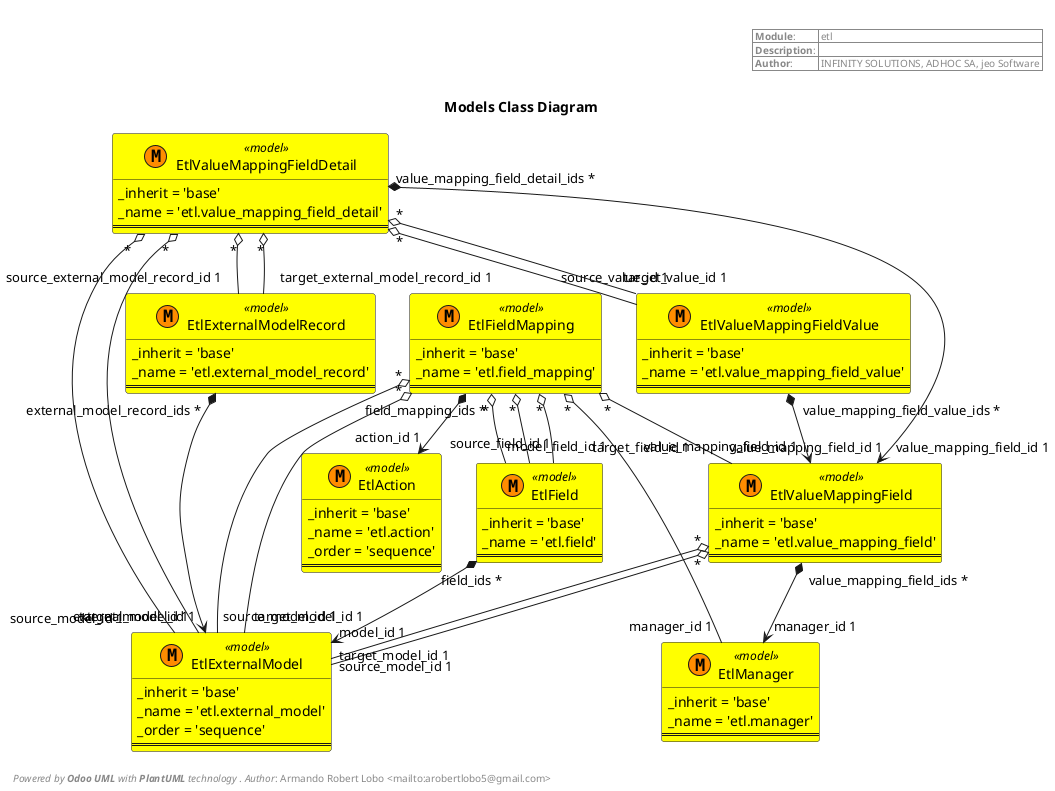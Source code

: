@startuml
title Models Class Diagram

right header


| **Module**: | etl |
| **Description**: |  |
| **Author**: | INFINITY SOLUTIONS, ADHOC SA, jeo Software |

endheader

class "EtlAction" as etl_etl_action <<(M, Darkorange) model>> #Yellow {
	_inherit = 'base'
	_name = 'etl.action'
	_order = 'sequence'
	==
	}
class "EtlExternalModel" as etl_etl_external_model <<(M, Darkorange) model>> #Yellow {
	_inherit = 'base'
	_name = 'etl.external_model'
	_order = 'sequence'
	==
	}
class "EtlExternalModelRecord" as etl_etl_external_model_record <<(M, Darkorange) model>> #Yellow {
	_inherit = 'base'
	_name = 'etl.external_model_record'
	==
	}
class "EtlField" as etl_etl_field <<(M, Darkorange) model>> #Yellow {
	_inherit = 'base'
	_name = 'etl.field'
	==
	}
class "EtlFieldMapping" as etl_etl_field_mapping <<(M, Darkorange) model>> #Yellow {
	_inherit = 'base'
	_name = 'etl.field_mapping'
	==
	}
class "EtlManager" as etl_etl_manager <<(M, Darkorange) model>> #Yellow {
	_inherit = 'base'
	_name = 'etl.manager'
	==
	}
class "EtlValueMappingField" as etl_etl_value_mapping_field <<(M, Darkorange) model>> #Yellow {
	_inherit = 'base'
	_name = 'etl.value_mapping_field'
	==
	}
class "EtlValueMappingFieldDetail" as etl_etl_value_mapping_field_detail <<(M, Darkorange) model>> #Yellow {
	_inherit = 'base'
	_name = 'etl.value_mapping_field_detail'
	==
	}
class "EtlValueMappingFieldValue" as etl_etl_value_mapping_field_value <<(M, Darkorange) model>> #Yellow {
	_inherit = 'base'
	_name = 'etl.value_mapping_field_value'
	==
	}
etl_etl_external_model_record "external_model_record_ids *" *--> "external_model_id 1" etl_etl_external_model
etl_etl_field "field_ids *" *--> "model_id 1" etl_etl_external_model
etl_etl_field_mapping "field_mapping_ids *" *--> "action_id 1" etl_etl_action
etl_etl_field_mapping "*" o-- "manager_id 1" etl_etl_manager
etl_etl_field_mapping "*" o-- "model_field_id 1" etl_etl_field
etl_etl_field_mapping "*" o-- "source_field_id 1" etl_etl_field
etl_etl_field_mapping "*" o-- "source_model_id 1" etl_etl_external_model
etl_etl_field_mapping "*" o-- "target_field_id 1" etl_etl_field
etl_etl_field_mapping "*" o-- "target_model_id 1" etl_etl_external_model
etl_etl_field_mapping "*" o-- "value_mapping_field_id 1" etl_etl_value_mapping_field
etl_etl_value_mapping_field "value_mapping_field_ids *" *--> "manager_id 1" etl_etl_manager
etl_etl_value_mapping_field "*" o-- "source_model_id 1" etl_etl_external_model
etl_etl_value_mapping_field "*" o-- "target_model_id 1" etl_etl_external_model
etl_etl_value_mapping_field_detail "*" o-- "source_external_model_record_id 1" etl_etl_external_model_record
etl_etl_value_mapping_field_detail "*" o-- "source_model_id 1" etl_etl_external_model
etl_etl_value_mapping_field_detail "*" o-- "source_value_id 1" etl_etl_value_mapping_field_value
etl_etl_value_mapping_field_detail "*" o-- "target_external_model_record_id 1" etl_etl_external_model_record
etl_etl_value_mapping_field_detail "*" o-- "target_model_id 1" etl_etl_external_model
etl_etl_value_mapping_field_detail "*" o-- "target_value_id 1" etl_etl_value_mapping_field_value
etl_etl_value_mapping_field_detail "value_mapping_field_detail_ids *" *--> "value_mapping_field_id 1" etl_etl_value_mapping_field
etl_etl_value_mapping_field_value "value_mapping_field_value_ids *" *--> "value_mapping_field_id 1" etl_etl_value_mapping_field
left footer

 		//     Powered by **Odoo UML** with **PlantUML** technology// . //Author//: Armando Robert Lobo <mailto:arobertlobo5@gmail.com>
endfooter
hide empty members
@enduml
